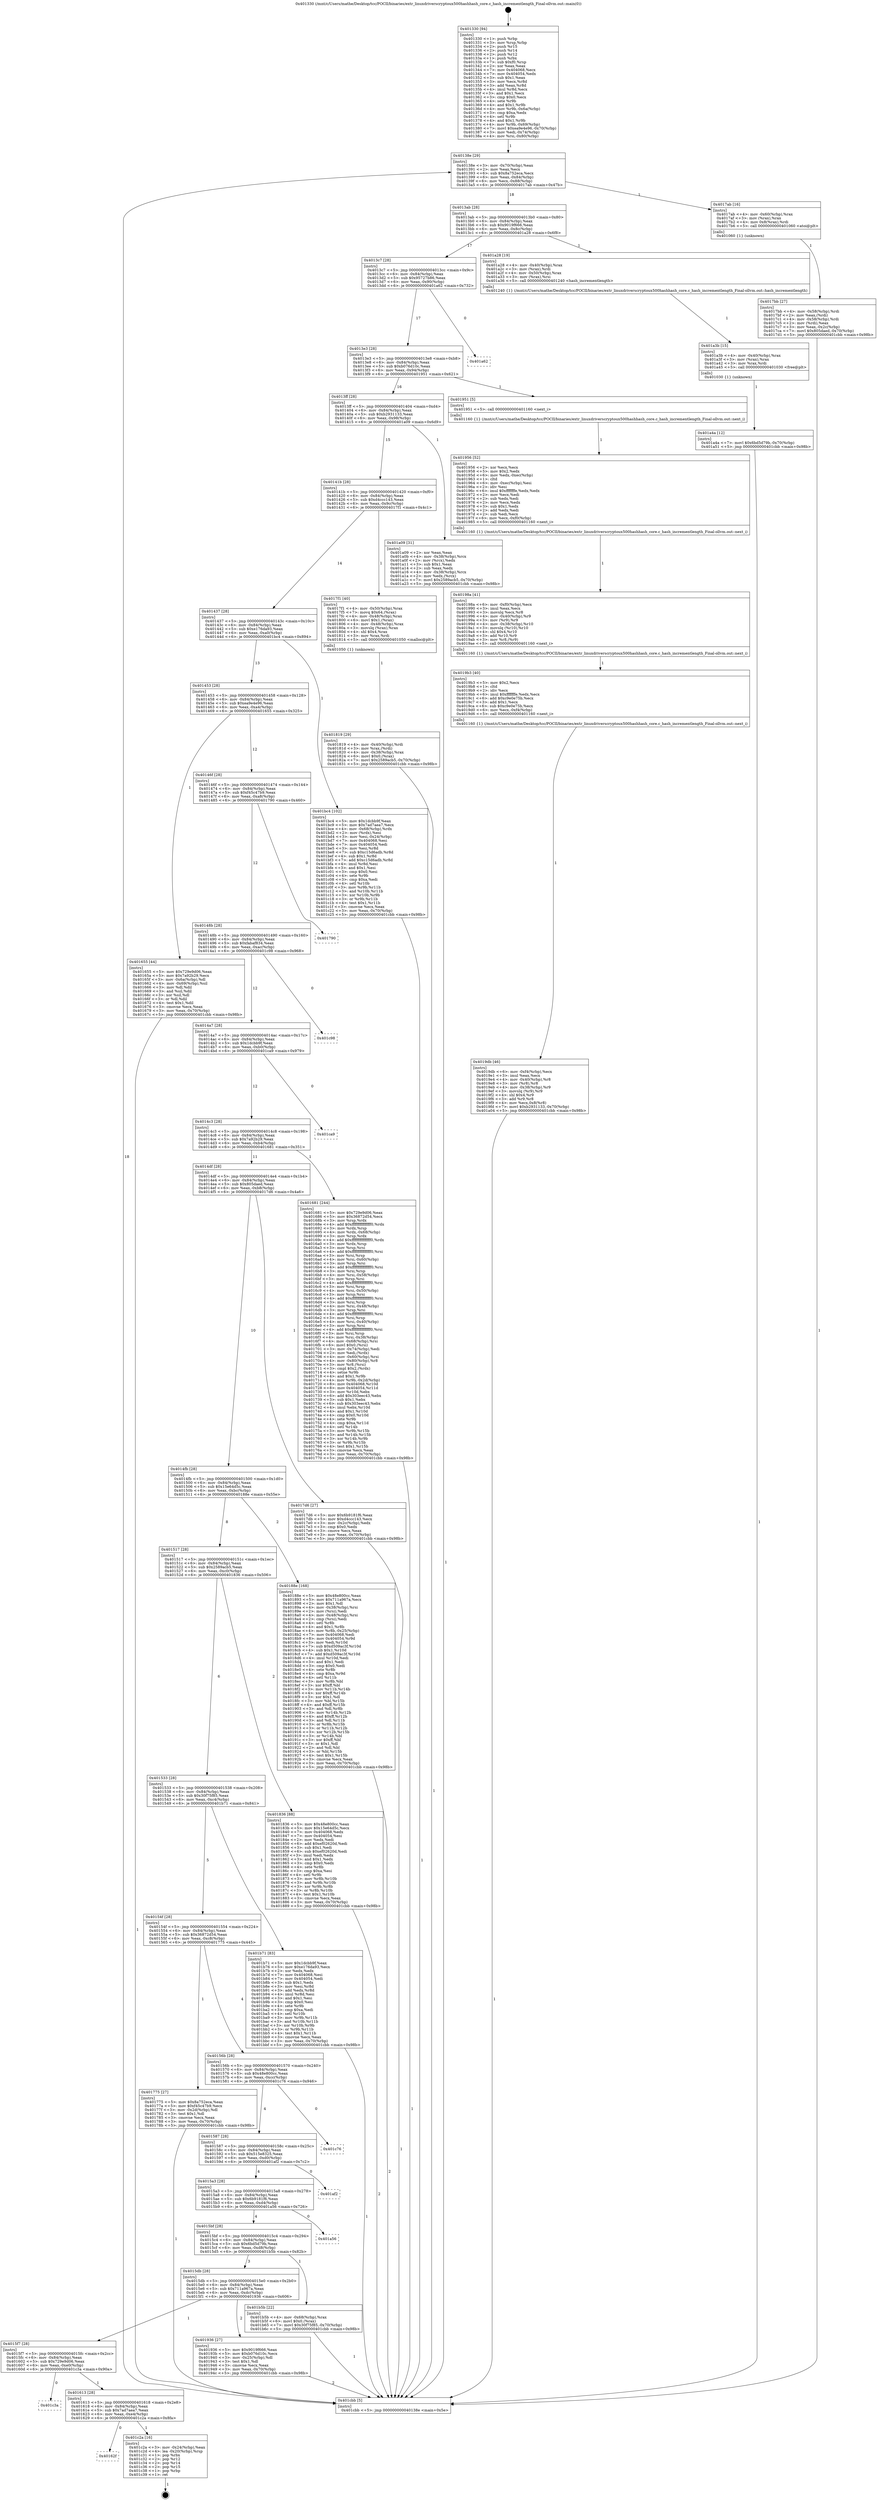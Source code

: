 digraph "0x401330" {
  label = "0x401330 (/mnt/c/Users/mathe/Desktop/tcc/POCII/binaries/extr_linuxdriverscryptoux500hashhash_core.c_hash_incrementlength_Final-ollvm.out::main(0))"
  labelloc = "t"
  node[shape=record]

  Entry [label="",width=0.3,height=0.3,shape=circle,fillcolor=black,style=filled]
  "0x40138e" [label="{
     0x40138e [29]\l
     | [instrs]\l
     &nbsp;&nbsp;0x40138e \<+3\>: mov -0x70(%rbp),%eax\l
     &nbsp;&nbsp;0x401391 \<+2\>: mov %eax,%ecx\l
     &nbsp;&nbsp;0x401393 \<+6\>: sub $0x8a752eca,%ecx\l
     &nbsp;&nbsp;0x401399 \<+6\>: mov %eax,-0x84(%rbp)\l
     &nbsp;&nbsp;0x40139f \<+6\>: mov %ecx,-0x88(%rbp)\l
     &nbsp;&nbsp;0x4013a5 \<+6\>: je 00000000004017ab \<main+0x47b\>\l
  }"]
  "0x4017ab" [label="{
     0x4017ab [16]\l
     | [instrs]\l
     &nbsp;&nbsp;0x4017ab \<+4\>: mov -0x60(%rbp),%rax\l
     &nbsp;&nbsp;0x4017af \<+3\>: mov (%rax),%rax\l
     &nbsp;&nbsp;0x4017b2 \<+4\>: mov 0x8(%rax),%rdi\l
     &nbsp;&nbsp;0x4017b6 \<+5\>: call 0000000000401060 \<atoi@plt\>\l
     | [calls]\l
     &nbsp;&nbsp;0x401060 \{1\} (unknown)\l
  }"]
  "0x4013ab" [label="{
     0x4013ab [28]\l
     | [instrs]\l
     &nbsp;&nbsp;0x4013ab \<+5\>: jmp 00000000004013b0 \<main+0x80\>\l
     &nbsp;&nbsp;0x4013b0 \<+6\>: mov -0x84(%rbp),%eax\l
     &nbsp;&nbsp;0x4013b6 \<+5\>: sub $0x9019f666,%eax\l
     &nbsp;&nbsp;0x4013bb \<+6\>: mov %eax,-0x8c(%rbp)\l
     &nbsp;&nbsp;0x4013c1 \<+6\>: je 0000000000401a28 \<main+0x6f8\>\l
  }"]
  Exit [label="",width=0.3,height=0.3,shape=circle,fillcolor=black,style=filled,peripheries=2]
  "0x401a28" [label="{
     0x401a28 [19]\l
     | [instrs]\l
     &nbsp;&nbsp;0x401a28 \<+4\>: mov -0x40(%rbp),%rax\l
     &nbsp;&nbsp;0x401a2c \<+3\>: mov (%rax),%rdi\l
     &nbsp;&nbsp;0x401a2f \<+4\>: mov -0x50(%rbp),%rax\l
     &nbsp;&nbsp;0x401a33 \<+3\>: mov (%rax),%rsi\l
     &nbsp;&nbsp;0x401a36 \<+5\>: call 0000000000401240 \<hash_incrementlength\>\l
     | [calls]\l
     &nbsp;&nbsp;0x401240 \{1\} (/mnt/c/Users/mathe/Desktop/tcc/POCII/binaries/extr_linuxdriverscryptoux500hashhash_core.c_hash_incrementlength_Final-ollvm.out::hash_incrementlength)\l
  }"]
  "0x4013c7" [label="{
     0x4013c7 [28]\l
     | [instrs]\l
     &nbsp;&nbsp;0x4013c7 \<+5\>: jmp 00000000004013cc \<main+0x9c\>\l
     &nbsp;&nbsp;0x4013cc \<+6\>: mov -0x84(%rbp),%eax\l
     &nbsp;&nbsp;0x4013d2 \<+5\>: sub $0x95727b86,%eax\l
     &nbsp;&nbsp;0x4013d7 \<+6\>: mov %eax,-0x90(%rbp)\l
     &nbsp;&nbsp;0x4013dd \<+6\>: je 0000000000401a62 \<main+0x732\>\l
  }"]
  "0x40162f" [label="{
     0x40162f\l
  }", style=dashed]
  "0x401a62" [label="{
     0x401a62\l
  }", style=dashed]
  "0x4013e3" [label="{
     0x4013e3 [28]\l
     | [instrs]\l
     &nbsp;&nbsp;0x4013e3 \<+5\>: jmp 00000000004013e8 \<main+0xb8\>\l
     &nbsp;&nbsp;0x4013e8 \<+6\>: mov -0x84(%rbp),%eax\l
     &nbsp;&nbsp;0x4013ee \<+5\>: sub $0xb076d10c,%eax\l
     &nbsp;&nbsp;0x4013f3 \<+6\>: mov %eax,-0x94(%rbp)\l
     &nbsp;&nbsp;0x4013f9 \<+6\>: je 0000000000401951 \<main+0x621\>\l
  }"]
  "0x401c2a" [label="{
     0x401c2a [16]\l
     | [instrs]\l
     &nbsp;&nbsp;0x401c2a \<+3\>: mov -0x24(%rbp),%eax\l
     &nbsp;&nbsp;0x401c2d \<+4\>: lea -0x20(%rbp),%rsp\l
     &nbsp;&nbsp;0x401c31 \<+1\>: pop %rbx\l
     &nbsp;&nbsp;0x401c32 \<+2\>: pop %r12\l
     &nbsp;&nbsp;0x401c34 \<+2\>: pop %r14\l
     &nbsp;&nbsp;0x401c36 \<+2\>: pop %r15\l
     &nbsp;&nbsp;0x401c38 \<+1\>: pop %rbp\l
     &nbsp;&nbsp;0x401c39 \<+1\>: ret\l
  }"]
  "0x401951" [label="{
     0x401951 [5]\l
     | [instrs]\l
     &nbsp;&nbsp;0x401951 \<+5\>: call 0000000000401160 \<next_i\>\l
     | [calls]\l
     &nbsp;&nbsp;0x401160 \{1\} (/mnt/c/Users/mathe/Desktop/tcc/POCII/binaries/extr_linuxdriverscryptoux500hashhash_core.c_hash_incrementlength_Final-ollvm.out::next_i)\l
  }"]
  "0x4013ff" [label="{
     0x4013ff [28]\l
     | [instrs]\l
     &nbsp;&nbsp;0x4013ff \<+5\>: jmp 0000000000401404 \<main+0xd4\>\l
     &nbsp;&nbsp;0x401404 \<+6\>: mov -0x84(%rbp),%eax\l
     &nbsp;&nbsp;0x40140a \<+5\>: sub $0xb2931133,%eax\l
     &nbsp;&nbsp;0x40140f \<+6\>: mov %eax,-0x98(%rbp)\l
     &nbsp;&nbsp;0x401415 \<+6\>: je 0000000000401a09 \<main+0x6d9\>\l
  }"]
  "0x401613" [label="{
     0x401613 [28]\l
     | [instrs]\l
     &nbsp;&nbsp;0x401613 \<+5\>: jmp 0000000000401618 \<main+0x2e8\>\l
     &nbsp;&nbsp;0x401618 \<+6\>: mov -0x84(%rbp),%eax\l
     &nbsp;&nbsp;0x40161e \<+5\>: sub $0x7ad7aea7,%eax\l
     &nbsp;&nbsp;0x401623 \<+6\>: mov %eax,-0xe4(%rbp)\l
     &nbsp;&nbsp;0x401629 \<+6\>: je 0000000000401c2a \<main+0x8fa\>\l
  }"]
  "0x401a09" [label="{
     0x401a09 [31]\l
     | [instrs]\l
     &nbsp;&nbsp;0x401a09 \<+2\>: xor %eax,%eax\l
     &nbsp;&nbsp;0x401a0b \<+4\>: mov -0x38(%rbp),%rcx\l
     &nbsp;&nbsp;0x401a0f \<+2\>: mov (%rcx),%edx\l
     &nbsp;&nbsp;0x401a11 \<+3\>: sub $0x1,%eax\l
     &nbsp;&nbsp;0x401a14 \<+2\>: sub %eax,%edx\l
     &nbsp;&nbsp;0x401a16 \<+4\>: mov -0x38(%rbp),%rcx\l
     &nbsp;&nbsp;0x401a1a \<+2\>: mov %edx,(%rcx)\l
     &nbsp;&nbsp;0x401a1c \<+7\>: movl $0x2589acb5,-0x70(%rbp)\l
     &nbsp;&nbsp;0x401a23 \<+5\>: jmp 0000000000401cbb \<main+0x98b\>\l
  }"]
  "0x40141b" [label="{
     0x40141b [28]\l
     | [instrs]\l
     &nbsp;&nbsp;0x40141b \<+5\>: jmp 0000000000401420 \<main+0xf0\>\l
     &nbsp;&nbsp;0x401420 \<+6\>: mov -0x84(%rbp),%eax\l
     &nbsp;&nbsp;0x401426 \<+5\>: sub $0xd4ccc143,%eax\l
     &nbsp;&nbsp;0x40142b \<+6\>: mov %eax,-0x9c(%rbp)\l
     &nbsp;&nbsp;0x401431 \<+6\>: je 00000000004017f1 \<main+0x4c1\>\l
  }"]
  "0x401c3a" [label="{
     0x401c3a\l
  }", style=dashed]
  "0x4017f1" [label="{
     0x4017f1 [40]\l
     | [instrs]\l
     &nbsp;&nbsp;0x4017f1 \<+4\>: mov -0x50(%rbp),%rax\l
     &nbsp;&nbsp;0x4017f5 \<+7\>: movq $0x64,(%rax)\l
     &nbsp;&nbsp;0x4017fc \<+4\>: mov -0x48(%rbp),%rax\l
     &nbsp;&nbsp;0x401800 \<+6\>: movl $0x1,(%rax)\l
     &nbsp;&nbsp;0x401806 \<+4\>: mov -0x48(%rbp),%rax\l
     &nbsp;&nbsp;0x40180a \<+3\>: movslq (%rax),%rax\l
     &nbsp;&nbsp;0x40180d \<+4\>: shl $0x4,%rax\l
     &nbsp;&nbsp;0x401811 \<+3\>: mov %rax,%rdi\l
     &nbsp;&nbsp;0x401814 \<+5\>: call 0000000000401050 \<malloc@plt\>\l
     | [calls]\l
     &nbsp;&nbsp;0x401050 \{1\} (unknown)\l
  }"]
  "0x401437" [label="{
     0x401437 [28]\l
     | [instrs]\l
     &nbsp;&nbsp;0x401437 \<+5\>: jmp 000000000040143c \<main+0x10c\>\l
     &nbsp;&nbsp;0x40143c \<+6\>: mov -0x84(%rbp),%eax\l
     &nbsp;&nbsp;0x401442 \<+5\>: sub $0xe176da93,%eax\l
     &nbsp;&nbsp;0x401447 \<+6\>: mov %eax,-0xa0(%rbp)\l
     &nbsp;&nbsp;0x40144d \<+6\>: je 0000000000401bc4 \<main+0x894\>\l
  }"]
  "0x401a4a" [label="{
     0x401a4a [12]\l
     | [instrs]\l
     &nbsp;&nbsp;0x401a4a \<+7\>: movl $0x6bd5d79b,-0x70(%rbp)\l
     &nbsp;&nbsp;0x401a51 \<+5\>: jmp 0000000000401cbb \<main+0x98b\>\l
  }"]
  "0x401bc4" [label="{
     0x401bc4 [102]\l
     | [instrs]\l
     &nbsp;&nbsp;0x401bc4 \<+5\>: mov $0x1dcbb9f,%eax\l
     &nbsp;&nbsp;0x401bc9 \<+5\>: mov $0x7ad7aea7,%ecx\l
     &nbsp;&nbsp;0x401bce \<+4\>: mov -0x68(%rbp),%rdx\l
     &nbsp;&nbsp;0x401bd2 \<+2\>: mov (%rdx),%esi\l
     &nbsp;&nbsp;0x401bd4 \<+3\>: mov %esi,-0x24(%rbp)\l
     &nbsp;&nbsp;0x401bd7 \<+7\>: mov 0x404068,%esi\l
     &nbsp;&nbsp;0x401bde \<+7\>: mov 0x404054,%edi\l
     &nbsp;&nbsp;0x401be5 \<+3\>: mov %esi,%r8d\l
     &nbsp;&nbsp;0x401be8 \<+7\>: sub $0xc15d6adb,%r8d\l
     &nbsp;&nbsp;0x401bef \<+4\>: sub $0x1,%r8d\l
     &nbsp;&nbsp;0x401bf3 \<+7\>: add $0xc15d6adb,%r8d\l
     &nbsp;&nbsp;0x401bfa \<+4\>: imul %r8d,%esi\l
     &nbsp;&nbsp;0x401bfe \<+3\>: and $0x1,%esi\l
     &nbsp;&nbsp;0x401c01 \<+3\>: cmp $0x0,%esi\l
     &nbsp;&nbsp;0x401c04 \<+4\>: sete %r9b\l
     &nbsp;&nbsp;0x401c08 \<+3\>: cmp $0xa,%edi\l
     &nbsp;&nbsp;0x401c0b \<+4\>: setl %r10b\l
     &nbsp;&nbsp;0x401c0f \<+3\>: mov %r9b,%r11b\l
     &nbsp;&nbsp;0x401c12 \<+3\>: and %r10b,%r11b\l
     &nbsp;&nbsp;0x401c15 \<+3\>: xor %r10b,%r9b\l
     &nbsp;&nbsp;0x401c18 \<+3\>: or %r9b,%r11b\l
     &nbsp;&nbsp;0x401c1b \<+4\>: test $0x1,%r11b\l
     &nbsp;&nbsp;0x401c1f \<+3\>: cmovne %ecx,%eax\l
     &nbsp;&nbsp;0x401c22 \<+3\>: mov %eax,-0x70(%rbp)\l
     &nbsp;&nbsp;0x401c25 \<+5\>: jmp 0000000000401cbb \<main+0x98b\>\l
  }"]
  "0x401453" [label="{
     0x401453 [28]\l
     | [instrs]\l
     &nbsp;&nbsp;0x401453 \<+5\>: jmp 0000000000401458 \<main+0x128\>\l
     &nbsp;&nbsp;0x401458 \<+6\>: mov -0x84(%rbp),%eax\l
     &nbsp;&nbsp;0x40145e \<+5\>: sub $0xea9e4e96,%eax\l
     &nbsp;&nbsp;0x401463 \<+6\>: mov %eax,-0xa4(%rbp)\l
     &nbsp;&nbsp;0x401469 \<+6\>: je 0000000000401655 \<main+0x325\>\l
  }"]
  "0x401a3b" [label="{
     0x401a3b [15]\l
     | [instrs]\l
     &nbsp;&nbsp;0x401a3b \<+4\>: mov -0x40(%rbp),%rax\l
     &nbsp;&nbsp;0x401a3f \<+3\>: mov (%rax),%rax\l
     &nbsp;&nbsp;0x401a42 \<+3\>: mov %rax,%rdi\l
     &nbsp;&nbsp;0x401a45 \<+5\>: call 0000000000401030 \<free@plt\>\l
     | [calls]\l
     &nbsp;&nbsp;0x401030 \{1\} (unknown)\l
  }"]
  "0x401655" [label="{
     0x401655 [44]\l
     | [instrs]\l
     &nbsp;&nbsp;0x401655 \<+5\>: mov $0x729e9d06,%eax\l
     &nbsp;&nbsp;0x40165a \<+5\>: mov $0x7a92b29,%ecx\l
     &nbsp;&nbsp;0x40165f \<+3\>: mov -0x6a(%rbp),%dl\l
     &nbsp;&nbsp;0x401662 \<+4\>: mov -0x69(%rbp),%sil\l
     &nbsp;&nbsp;0x401666 \<+3\>: mov %dl,%dil\l
     &nbsp;&nbsp;0x401669 \<+3\>: and %sil,%dil\l
     &nbsp;&nbsp;0x40166c \<+3\>: xor %sil,%dl\l
     &nbsp;&nbsp;0x40166f \<+3\>: or %dl,%dil\l
     &nbsp;&nbsp;0x401672 \<+4\>: test $0x1,%dil\l
     &nbsp;&nbsp;0x401676 \<+3\>: cmovne %ecx,%eax\l
     &nbsp;&nbsp;0x401679 \<+3\>: mov %eax,-0x70(%rbp)\l
     &nbsp;&nbsp;0x40167c \<+5\>: jmp 0000000000401cbb \<main+0x98b\>\l
  }"]
  "0x40146f" [label="{
     0x40146f [28]\l
     | [instrs]\l
     &nbsp;&nbsp;0x40146f \<+5\>: jmp 0000000000401474 \<main+0x144\>\l
     &nbsp;&nbsp;0x401474 \<+6\>: mov -0x84(%rbp),%eax\l
     &nbsp;&nbsp;0x40147a \<+5\>: sub $0xf45c47b9,%eax\l
     &nbsp;&nbsp;0x40147f \<+6\>: mov %eax,-0xa8(%rbp)\l
     &nbsp;&nbsp;0x401485 \<+6\>: je 0000000000401790 \<main+0x460\>\l
  }"]
  "0x401cbb" [label="{
     0x401cbb [5]\l
     | [instrs]\l
     &nbsp;&nbsp;0x401cbb \<+5\>: jmp 000000000040138e \<main+0x5e\>\l
  }"]
  "0x401330" [label="{
     0x401330 [94]\l
     | [instrs]\l
     &nbsp;&nbsp;0x401330 \<+1\>: push %rbp\l
     &nbsp;&nbsp;0x401331 \<+3\>: mov %rsp,%rbp\l
     &nbsp;&nbsp;0x401334 \<+2\>: push %r15\l
     &nbsp;&nbsp;0x401336 \<+2\>: push %r14\l
     &nbsp;&nbsp;0x401338 \<+2\>: push %r12\l
     &nbsp;&nbsp;0x40133a \<+1\>: push %rbx\l
     &nbsp;&nbsp;0x40133b \<+7\>: sub $0xf0,%rsp\l
     &nbsp;&nbsp;0x401342 \<+2\>: xor %eax,%eax\l
     &nbsp;&nbsp;0x401344 \<+7\>: mov 0x404068,%ecx\l
     &nbsp;&nbsp;0x40134b \<+7\>: mov 0x404054,%edx\l
     &nbsp;&nbsp;0x401352 \<+3\>: sub $0x1,%eax\l
     &nbsp;&nbsp;0x401355 \<+3\>: mov %ecx,%r8d\l
     &nbsp;&nbsp;0x401358 \<+3\>: add %eax,%r8d\l
     &nbsp;&nbsp;0x40135b \<+4\>: imul %r8d,%ecx\l
     &nbsp;&nbsp;0x40135f \<+3\>: and $0x1,%ecx\l
     &nbsp;&nbsp;0x401362 \<+3\>: cmp $0x0,%ecx\l
     &nbsp;&nbsp;0x401365 \<+4\>: sete %r9b\l
     &nbsp;&nbsp;0x401369 \<+4\>: and $0x1,%r9b\l
     &nbsp;&nbsp;0x40136d \<+4\>: mov %r9b,-0x6a(%rbp)\l
     &nbsp;&nbsp;0x401371 \<+3\>: cmp $0xa,%edx\l
     &nbsp;&nbsp;0x401374 \<+4\>: setl %r9b\l
     &nbsp;&nbsp;0x401378 \<+4\>: and $0x1,%r9b\l
     &nbsp;&nbsp;0x40137c \<+4\>: mov %r9b,-0x69(%rbp)\l
     &nbsp;&nbsp;0x401380 \<+7\>: movl $0xea9e4e96,-0x70(%rbp)\l
     &nbsp;&nbsp;0x401387 \<+3\>: mov %edi,-0x74(%rbp)\l
     &nbsp;&nbsp;0x40138a \<+4\>: mov %rsi,-0x80(%rbp)\l
  }"]
  "0x4019db" [label="{
     0x4019db [46]\l
     | [instrs]\l
     &nbsp;&nbsp;0x4019db \<+6\>: mov -0xf4(%rbp),%ecx\l
     &nbsp;&nbsp;0x4019e1 \<+3\>: imul %eax,%ecx\l
     &nbsp;&nbsp;0x4019e4 \<+4\>: mov -0x40(%rbp),%r8\l
     &nbsp;&nbsp;0x4019e8 \<+3\>: mov (%r8),%r8\l
     &nbsp;&nbsp;0x4019eb \<+4\>: mov -0x38(%rbp),%r9\l
     &nbsp;&nbsp;0x4019ef \<+3\>: movslq (%r9),%r9\l
     &nbsp;&nbsp;0x4019f2 \<+4\>: shl $0x4,%r9\l
     &nbsp;&nbsp;0x4019f6 \<+3\>: add %r9,%r8\l
     &nbsp;&nbsp;0x4019f9 \<+4\>: mov %ecx,0x8(%r8)\l
     &nbsp;&nbsp;0x4019fd \<+7\>: movl $0xb2931133,-0x70(%rbp)\l
     &nbsp;&nbsp;0x401a04 \<+5\>: jmp 0000000000401cbb \<main+0x98b\>\l
  }"]
  "0x401790" [label="{
     0x401790\l
  }", style=dashed]
  "0x40148b" [label="{
     0x40148b [28]\l
     | [instrs]\l
     &nbsp;&nbsp;0x40148b \<+5\>: jmp 0000000000401490 \<main+0x160\>\l
     &nbsp;&nbsp;0x401490 \<+6\>: mov -0x84(%rbp),%eax\l
     &nbsp;&nbsp;0x401496 \<+5\>: sub $0xfabaf834,%eax\l
     &nbsp;&nbsp;0x40149b \<+6\>: mov %eax,-0xac(%rbp)\l
     &nbsp;&nbsp;0x4014a1 \<+6\>: je 0000000000401c98 \<main+0x968\>\l
  }"]
  "0x4019b3" [label="{
     0x4019b3 [40]\l
     | [instrs]\l
     &nbsp;&nbsp;0x4019b3 \<+5\>: mov $0x2,%ecx\l
     &nbsp;&nbsp;0x4019b8 \<+1\>: cltd\l
     &nbsp;&nbsp;0x4019b9 \<+2\>: idiv %ecx\l
     &nbsp;&nbsp;0x4019bb \<+6\>: imul $0xfffffffe,%edx,%ecx\l
     &nbsp;&nbsp;0x4019c1 \<+6\>: add $0xc9e0e75b,%ecx\l
     &nbsp;&nbsp;0x4019c7 \<+3\>: add $0x1,%ecx\l
     &nbsp;&nbsp;0x4019ca \<+6\>: sub $0xc9e0e75b,%ecx\l
     &nbsp;&nbsp;0x4019d0 \<+6\>: mov %ecx,-0xf4(%rbp)\l
     &nbsp;&nbsp;0x4019d6 \<+5\>: call 0000000000401160 \<next_i\>\l
     | [calls]\l
     &nbsp;&nbsp;0x401160 \{1\} (/mnt/c/Users/mathe/Desktop/tcc/POCII/binaries/extr_linuxdriverscryptoux500hashhash_core.c_hash_incrementlength_Final-ollvm.out::next_i)\l
  }"]
  "0x401c98" [label="{
     0x401c98\l
  }", style=dashed]
  "0x4014a7" [label="{
     0x4014a7 [28]\l
     | [instrs]\l
     &nbsp;&nbsp;0x4014a7 \<+5\>: jmp 00000000004014ac \<main+0x17c\>\l
     &nbsp;&nbsp;0x4014ac \<+6\>: mov -0x84(%rbp),%eax\l
     &nbsp;&nbsp;0x4014b2 \<+5\>: sub $0x1dcbb9f,%eax\l
     &nbsp;&nbsp;0x4014b7 \<+6\>: mov %eax,-0xb0(%rbp)\l
     &nbsp;&nbsp;0x4014bd \<+6\>: je 0000000000401ca9 \<main+0x979\>\l
  }"]
  "0x40198a" [label="{
     0x40198a [41]\l
     | [instrs]\l
     &nbsp;&nbsp;0x40198a \<+6\>: mov -0xf0(%rbp),%ecx\l
     &nbsp;&nbsp;0x401990 \<+3\>: imul %eax,%ecx\l
     &nbsp;&nbsp;0x401993 \<+3\>: movslq %ecx,%r8\l
     &nbsp;&nbsp;0x401996 \<+4\>: mov -0x40(%rbp),%r9\l
     &nbsp;&nbsp;0x40199a \<+3\>: mov (%r9),%r9\l
     &nbsp;&nbsp;0x40199d \<+4\>: mov -0x38(%rbp),%r10\l
     &nbsp;&nbsp;0x4019a1 \<+3\>: movslq (%r10),%r10\l
     &nbsp;&nbsp;0x4019a4 \<+4\>: shl $0x4,%r10\l
     &nbsp;&nbsp;0x4019a8 \<+3\>: add %r10,%r9\l
     &nbsp;&nbsp;0x4019ab \<+3\>: mov %r8,(%r9)\l
     &nbsp;&nbsp;0x4019ae \<+5\>: call 0000000000401160 \<next_i\>\l
     | [calls]\l
     &nbsp;&nbsp;0x401160 \{1\} (/mnt/c/Users/mathe/Desktop/tcc/POCII/binaries/extr_linuxdriverscryptoux500hashhash_core.c_hash_incrementlength_Final-ollvm.out::next_i)\l
  }"]
  "0x401ca9" [label="{
     0x401ca9\l
  }", style=dashed]
  "0x4014c3" [label="{
     0x4014c3 [28]\l
     | [instrs]\l
     &nbsp;&nbsp;0x4014c3 \<+5\>: jmp 00000000004014c8 \<main+0x198\>\l
     &nbsp;&nbsp;0x4014c8 \<+6\>: mov -0x84(%rbp),%eax\l
     &nbsp;&nbsp;0x4014ce \<+5\>: sub $0x7a92b29,%eax\l
     &nbsp;&nbsp;0x4014d3 \<+6\>: mov %eax,-0xb4(%rbp)\l
     &nbsp;&nbsp;0x4014d9 \<+6\>: je 0000000000401681 \<main+0x351\>\l
  }"]
  "0x401956" [label="{
     0x401956 [52]\l
     | [instrs]\l
     &nbsp;&nbsp;0x401956 \<+2\>: xor %ecx,%ecx\l
     &nbsp;&nbsp;0x401958 \<+5\>: mov $0x2,%edx\l
     &nbsp;&nbsp;0x40195d \<+6\>: mov %edx,-0xec(%rbp)\l
     &nbsp;&nbsp;0x401963 \<+1\>: cltd\l
     &nbsp;&nbsp;0x401964 \<+6\>: mov -0xec(%rbp),%esi\l
     &nbsp;&nbsp;0x40196a \<+2\>: idiv %esi\l
     &nbsp;&nbsp;0x40196c \<+6\>: imul $0xfffffffe,%edx,%edx\l
     &nbsp;&nbsp;0x401972 \<+2\>: mov %ecx,%edi\l
     &nbsp;&nbsp;0x401974 \<+2\>: sub %edx,%edi\l
     &nbsp;&nbsp;0x401976 \<+2\>: mov %ecx,%edx\l
     &nbsp;&nbsp;0x401978 \<+3\>: sub $0x1,%edx\l
     &nbsp;&nbsp;0x40197b \<+2\>: add %edx,%edi\l
     &nbsp;&nbsp;0x40197d \<+2\>: sub %edi,%ecx\l
     &nbsp;&nbsp;0x40197f \<+6\>: mov %ecx,-0xf0(%rbp)\l
     &nbsp;&nbsp;0x401985 \<+5\>: call 0000000000401160 \<next_i\>\l
     | [calls]\l
     &nbsp;&nbsp;0x401160 \{1\} (/mnt/c/Users/mathe/Desktop/tcc/POCII/binaries/extr_linuxdriverscryptoux500hashhash_core.c_hash_incrementlength_Final-ollvm.out::next_i)\l
  }"]
  "0x401681" [label="{
     0x401681 [244]\l
     | [instrs]\l
     &nbsp;&nbsp;0x401681 \<+5\>: mov $0x729e9d06,%eax\l
     &nbsp;&nbsp;0x401686 \<+5\>: mov $0x36872d54,%ecx\l
     &nbsp;&nbsp;0x40168b \<+3\>: mov %rsp,%rdx\l
     &nbsp;&nbsp;0x40168e \<+4\>: add $0xfffffffffffffff0,%rdx\l
     &nbsp;&nbsp;0x401692 \<+3\>: mov %rdx,%rsp\l
     &nbsp;&nbsp;0x401695 \<+4\>: mov %rdx,-0x68(%rbp)\l
     &nbsp;&nbsp;0x401699 \<+3\>: mov %rsp,%rdx\l
     &nbsp;&nbsp;0x40169c \<+4\>: add $0xfffffffffffffff0,%rdx\l
     &nbsp;&nbsp;0x4016a0 \<+3\>: mov %rdx,%rsp\l
     &nbsp;&nbsp;0x4016a3 \<+3\>: mov %rsp,%rsi\l
     &nbsp;&nbsp;0x4016a6 \<+4\>: add $0xfffffffffffffff0,%rsi\l
     &nbsp;&nbsp;0x4016aa \<+3\>: mov %rsi,%rsp\l
     &nbsp;&nbsp;0x4016ad \<+4\>: mov %rsi,-0x60(%rbp)\l
     &nbsp;&nbsp;0x4016b1 \<+3\>: mov %rsp,%rsi\l
     &nbsp;&nbsp;0x4016b4 \<+4\>: add $0xfffffffffffffff0,%rsi\l
     &nbsp;&nbsp;0x4016b8 \<+3\>: mov %rsi,%rsp\l
     &nbsp;&nbsp;0x4016bb \<+4\>: mov %rsi,-0x58(%rbp)\l
     &nbsp;&nbsp;0x4016bf \<+3\>: mov %rsp,%rsi\l
     &nbsp;&nbsp;0x4016c2 \<+4\>: add $0xfffffffffffffff0,%rsi\l
     &nbsp;&nbsp;0x4016c6 \<+3\>: mov %rsi,%rsp\l
     &nbsp;&nbsp;0x4016c9 \<+4\>: mov %rsi,-0x50(%rbp)\l
     &nbsp;&nbsp;0x4016cd \<+3\>: mov %rsp,%rsi\l
     &nbsp;&nbsp;0x4016d0 \<+4\>: add $0xfffffffffffffff0,%rsi\l
     &nbsp;&nbsp;0x4016d4 \<+3\>: mov %rsi,%rsp\l
     &nbsp;&nbsp;0x4016d7 \<+4\>: mov %rsi,-0x48(%rbp)\l
     &nbsp;&nbsp;0x4016db \<+3\>: mov %rsp,%rsi\l
     &nbsp;&nbsp;0x4016de \<+4\>: add $0xfffffffffffffff0,%rsi\l
     &nbsp;&nbsp;0x4016e2 \<+3\>: mov %rsi,%rsp\l
     &nbsp;&nbsp;0x4016e5 \<+4\>: mov %rsi,-0x40(%rbp)\l
     &nbsp;&nbsp;0x4016e9 \<+3\>: mov %rsp,%rsi\l
     &nbsp;&nbsp;0x4016ec \<+4\>: add $0xfffffffffffffff0,%rsi\l
     &nbsp;&nbsp;0x4016f0 \<+3\>: mov %rsi,%rsp\l
     &nbsp;&nbsp;0x4016f3 \<+4\>: mov %rsi,-0x38(%rbp)\l
     &nbsp;&nbsp;0x4016f7 \<+4\>: mov -0x68(%rbp),%rsi\l
     &nbsp;&nbsp;0x4016fb \<+6\>: movl $0x0,(%rsi)\l
     &nbsp;&nbsp;0x401701 \<+3\>: mov -0x74(%rbp),%edi\l
     &nbsp;&nbsp;0x401704 \<+2\>: mov %edi,(%rdx)\l
     &nbsp;&nbsp;0x401706 \<+4\>: mov -0x60(%rbp),%rsi\l
     &nbsp;&nbsp;0x40170a \<+4\>: mov -0x80(%rbp),%r8\l
     &nbsp;&nbsp;0x40170e \<+3\>: mov %r8,(%rsi)\l
     &nbsp;&nbsp;0x401711 \<+3\>: cmpl $0x2,(%rdx)\l
     &nbsp;&nbsp;0x401714 \<+4\>: setne %r9b\l
     &nbsp;&nbsp;0x401718 \<+4\>: and $0x1,%r9b\l
     &nbsp;&nbsp;0x40171c \<+4\>: mov %r9b,-0x2d(%rbp)\l
     &nbsp;&nbsp;0x401720 \<+8\>: mov 0x404068,%r10d\l
     &nbsp;&nbsp;0x401728 \<+8\>: mov 0x404054,%r11d\l
     &nbsp;&nbsp;0x401730 \<+3\>: mov %r10d,%ebx\l
     &nbsp;&nbsp;0x401733 \<+6\>: add $0x303eec43,%ebx\l
     &nbsp;&nbsp;0x401739 \<+3\>: sub $0x1,%ebx\l
     &nbsp;&nbsp;0x40173c \<+6\>: sub $0x303eec43,%ebx\l
     &nbsp;&nbsp;0x401742 \<+4\>: imul %ebx,%r10d\l
     &nbsp;&nbsp;0x401746 \<+4\>: and $0x1,%r10d\l
     &nbsp;&nbsp;0x40174a \<+4\>: cmp $0x0,%r10d\l
     &nbsp;&nbsp;0x40174e \<+4\>: sete %r9b\l
     &nbsp;&nbsp;0x401752 \<+4\>: cmp $0xa,%r11d\l
     &nbsp;&nbsp;0x401756 \<+4\>: setl %r14b\l
     &nbsp;&nbsp;0x40175a \<+3\>: mov %r9b,%r15b\l
     &nbsp;&nbsp;0x40175d \<+3\>: and %r14b,%r15b\l
     &nbsp;&nbsp;0x401760 \<+3\>: xor %r14b,%r9b\l
     &nbsp;&nbsp;0x401763 \<+3\>: or %r9b,%r15b\l
     &nbsp;&nbsp;0x401766 \<+4\>: test $0x1,%r15b\l
     &nbsp;&nbsp;0x40176a \<+3\>: cmovne %ecx,%eax\l
     &nbsp;&nbsp;0x40176d \<+3\>: mov %eax,-0x70(%rbp)\l
     &nbsp;&nbsp;0x401770 \<+5\>: jmp 0000000000401cbb \<main+0x98b\>\l
  }"]
  "0x4014df" [label="{
     0x4014df [28]\l
     | [instrs]\l
     &nbsp;&nbsp;0x4014df \<+5\>: jmp 00000000004014e4 \<main+0x1b4\>\l
     &nbsp;&nbsp;0x4014e4 \<+6\>: mov -0x84(%rbp),%eax\l
     &nbsp;&nbsp;0x4014ea \<+5\>: sub $0x805daed,%eax\l
     &nbsp;&nbsp;0x4014ef \<+6\>: mov %eax,-0xb8(%rbp)\l
     &nbsp;&nbsp;0x4014f5 \<+6\>: je 00000000004017d6 \<main+0x4a6\>\l
  }"]
  "0x4015f7" [label="{
     0x4015f7 [28]\l
     | [instrs]\l
     &nbsp;&nbsp;0x4015f7 \<+5\>: jmp 00000000004015fc \<main+0x2cc\>\l
     &nbsp;&nbsp;0x4015fc \<+6\>: mov -0x84(%rbp),%eax\l
     &nbsp;&nbsp;0x401602 \<+5\>: sub $0x729e9d06,%eax\l
     &nbsp;&nbsp;0x401607 \<+6\>: mov %eax,-0xe0(%rbp)\l
     &nbsp;&nbsp;0x40160d \<+6\>: je 0000000000401c3a \<main+0x90a\>\l
  }"]
  "0x401936" [label="{
     0x401936 [27]\l
     | [instrs]\l
     &nbsp;&nbsp;0x401936 \<+5\>: mov $0x9019f666,%eax\l
     &nbsp;&nbsp;0x40193b \<+5\>: mov $0xb076d10c,%ecx\l
     &nbsp;&nbsp;0x401940 \<+3\>: mov -0x25(%rbp),%dl\l
     &nbsp;&nbsp;0x401943 \<+3\>: test $0x1,%dl\l
     &nbsp;&nbsp;0x401946 \<+3\>: cmovne %ecx,%eax\l
     &nbsp;&nbsp;0x401949 \<+3\>: mov %eax,-0x70(%rbp)\l
     &nbsp;&nbsp;0x40194c \<+5\>: jmp 0000000000401cbb \<main+0x98b\>\l
  }"]
  "0x4017d6" [label="{
     0x4017d6 [27]\l
     | [instrs]\l
     &nbsp;&nbsp;0x4017d6 \<+5\>: mov $0x6b9181f6,%eax\l
     &nbsp;&nbsp;0x4017db \<+5\>: mov $0xd4ccc143,%ecx\l
     &nbsp;&nbsp;0x4017e0 \<+3\>: mov -0x2c(%rbp),%edx\l
     &nbsp;&nbsp;0x4017e3 \<+3\>: cmp $0x0,%edx\l
     &nbsp;&nbsp;0x4017e6 \<+3\>: cmove %ecx,%eax\l
     &nbsp;&nbsp;0x4017e9 \<+3\>: mov %eax,-0x70(%rbp)\l
     &nbsp;&nbsp;0x4017ec \<+5\>: jmp 0000000000401cbb \<main+0x98b\>\l
  }"]
  "0x4014fb" [label="{
     0x4014fb [28]\l
     | [instrs]\l
     &nbsp;&nbsp;0x4014fb \<+5\>: jmp 0000000000401500 \<main+0x1d0\>\l
     &nbsp;&nbsp;0x401500 \<+6\>: mov -0x84(%rbp),%eax\l
     &nbsp;&nbsp;0x401506 \<+5\>: sub $0x15e64d5c,%eax\l
     &nbsp;&nbsp;0x40150b \<+6\>: mov %eax,-0xbc(%rbp)\l
     &nbsp;&nbsp;0x401511 \<+6\>: je 000000000040188e \<main+0x55e\>\l
  }"]
  "0x4015db" [label="{
     0x4015db [28]\l
     | [instrs]\l
     &nbsp;&nbsp;0x4015db \<+5\>: jmp 00000000004015e0 \<main+0x2b0\>\l
     &nbsp;&nbsp;0x4015e0 \<+6\>: mov -0x84(%rbp),%eax\l
     &nbsp;&nbsp;0x4015e6 \<+5\>: sub $0x711a967a,%eax\l
     &nbsp;&nbsp;0x4015eb \<+6\>: mov %eax,-0xdc(%rbp)\l
     &nbsp;&nbsp;0x4015f1 \<+6\>: je 0000000000401936 \<main+0x606\>\l
  }"]
  "0x40188e" [label="{
     0x40188e [168]\l
     | [instrs]\l
     &nbsp;&nbsp;0x40188e \<+5\>: mov $0x48e800cc,%eax\l
     &nbsp;&nbsp;0x401893 \<+5\>: mov $0x711a967a,%ecx\l
     &nbsp;&nbsp;0x401898 \<+2\>: mov $0x1,%dl\l
     &nbsp;&nbsp;0x40189a \<+4\>: mov -0x38(%rbp),%rsi\l
     &nbsp;&nbsp;0x40189e \<+2\>: mov (%rsi),%edi\l
     &nbsp;&nbsp;0x4018a0 \<+4\>: mov -0x48(%rbp),%rsi\l
     &nbsp;&nbsp;0x4018a4 \<+2\>: cmp (%rsi),%edi\l
     &nbsp;&nbsp;0x4018a6 \<+4\>: setl %r8b\l
     &nbsp;&nbsp;0x4018aa \<+4\>: and $0x1,%r8b\l
     &nbsp;&nbsp;0x4018ae \<+4\>: mov %r8b,-0x25(%rbp)\l
     &nbsp;&nbsp;0x4018b2 \<+7\>: mov 0x404068,%edi\l
     &nbsp;&nbsp;0x4018b9 \<+8\>: mov 0x404054,%r9d\l
     &nbsp;&nbsp;0x4018c1 \<+3\>: mov %edi,%r10d\l
     &nbsp;&nbsp;0x4018c4 \<+7\>: sub $0xd509ac3f,%r10d\l
     &nbsp;&nbsp;0x4018cb \<+4\>: sub $0x1,%r10d\l
     &nbsp;&nbsp;0x4018cf \<+7\>: add $0xd509ac3f,%r10d\l
     &nbsp;&nbsp;0x4018d6 \<+4\>: imul %r10d,%edi\l
     &nbsp;&nbsp;0x4018da \<+3\>: and $0x1,%edi\l
     &nbsp;&nbsp;0x4018dd \<+3\>: cmp $0x0,%edi\l
     &nbsp;&nbsp;0x4018e0 \<+4\>: sete %r8b\l
     &nbsp;&nbsp;0x4018e4 \<+4\>: cmp $0xa,%r9d\l
     &nbsp;&nbsp;0x4018e8 \<+4\>: setl %r11b\l
     &nbsp;&nbsp;0x4018ec \<+3\>: mov %r8b,%bl\l
     &nbsp;&nbsp;0x4018ef \<+3\>: xor $0xff,%bl\l
     &nbsp;&nbsp;0x4018f2 \<+3\>: mov %r11b,%r14b\l
     &nbsp;&nbsp;0x4018f5 \<+4\>: xor $0xff,%r14b\l
     &nbsp;&nbsp;0x4018f9 \<+3\>: xor $0x1,%dl\l
     &nbsp;&nbsp;0x4018fc \<+3\>: mov %bl,%r15b\l
     &nbsp;&nbsp;0x4018ff \<+4\>: and $0xff,%r15b\l
     &nbsp;&nbsp;0x401903 \<+3\>: and %dl,%r8b\l
     &nbsp;&nbsp;0x401906 \<+3\>: mov %r14b,%r12b\l
     &nbsp;&nbsp;0x401909 \<+4\>: and $0xff,%r12b\l
     &nbsp;&nbsp;0x40190d \<+3\>: and %dl,%r11b\l
     &nbsp;&nbsp;0x401910 \<+3\>: or %r8b,%r15b\l
     &nbsp;&nbsp;0x401913 \<+3\>: or %r11b,%r12b\l
     &nbsp;&nbsp;0x401916 \<+3\>: xor %r12b,%r15b\l
     &nbsp;&nbsp;0x401919 \<+3\>: or %r14b,%bl\l
     &nbsp;&nbsp;0x40191c \<+3\>: xor $0xff,%bl\l
     &nbsp;&nbsp;0x40191f \<+3\>: or $0x1,%dl\l
     &nbsp;&nbsp;0x401922 \<+2\>: and %dl,%bl\l
     &nbsp;&nbsp;0x401924 \<+3\>: or %bl,%r15b\l
     &nbsp;&nbsp;0x401927 \<+4\>: test $0x1,%r15b\l
     &nbsp;&nbsp;0x40192b \<+3\>: cmovne %ecx,%eax\l
     &nbsp;&nbsp;0x40192e \<+3\>: mov %eax,-0x70(%rbp)\l
     &nbsp;&nbsp;0x401931 \<+5\>: jmp 0000000000401cbb \<main+0x98b\>\l
  }"]
  "0x401517" [label="{
     0x401517 [28]\l
     | [instrs]\l
     &nbsp;&nbsp;0x401517 \<+5\>: jmp 000000000040151c \<main+0x1ec\>\l
     &nbsp;&nbsp;0x40151c \<+6\>: mov -0x84(%rbp),%eax\l
     &nbsp;&nbsp;0x401522 \<+5\>: sub $0x2589acb5,%eax\l
     &nbsp;&nbsp;0x401527 \<+6\>: mov %eax,-0xc0(%rbp)\l
     &nbsp;&nbsp;0x40152d \<+6\>: je 0000000000401836 \<main+0x506\>\l
  }"]
  "0x401b5b" [label="{
     0x401b5b [22]\l
     | [instrs]\l
     &nbsp;&nbsp;0x401b5b \<+4\>: mov -0x68(%rbp),%rax\l
     &nbsp;&nbsp;0x401b5f \<+6\>: movl $0x0,(%rax)\l
     &nbsp;&nbsp;0x401b65 \<+7\>: movl $0x30f75f85,-0x70(%rbp)\l
     &nbsp;&nbsp;0x401b6c \<+5\>: jmp 0000000000401cbb \<main+0x98b\>\l
  }"]
  "0x401836" [label="{
     0x401836 [88]\l
     | [instrs]\l
     &nbsp;&nbsp;0x401836 \<+5\>: mov $0x48e800cc,%eax\l
     &nbsp;&nbsp;0x40183b \<+5\>: mov $0x15e64d5c,%ecx\l
     &nbsp;&nbsp;0x401840 \<+7\>: mov 0x404068,%edx\l
     &nbsp;&nbsp;0x401847 \<+7\>: mov 0x404054,%esi\l
     &nbsp;&nbsp;0x40184e \<+2\>: mov %edx,%edi\l
     &nbsp;&nbsp;0x401850 \<+6\>: add $0xef02620d,%edi\l
     &nbsp;&nbsp;0x401856 \<+3\>: sub $0x1,%edi\l
     &nbsp;&nbsp;0x401859 \<+6\>: sub $0xef02620d,%edi\l
     &nbsp;&nbsp;0x40185f \<+3\>: imul %edi,%edx\l
     &nbsp;&nbsp;0x401862 \<+3\>: and $0x1,%edx\l
     &nbsp;&nbsp;0x401865 \<+3\>: cmp $0x0,%edx\l
     &nbsp;&nbsp;0x401868 \<+4\>: sete %r8b\l
     &nbsp;&nbsp;0x40186c \<+3\>: cmp $0xa,%esi\l
     &nbsp;&nbsp;0x40186f \<+4\>: setl %r9b\l
     &nbsp;&nbsp;0x401873 \<+3\>: mov %r8b,%r10b\l
     &nbsp;&nbsp;0x401876 \<+3\>: and %r9b,%r10b\l
     &nbsp;&nbsp;0x401879 \<+3\>: xor %r9b,%r8b\l
     &nbsp;&nbsp;0x40187c \<+3\>: or %r8b,%r10b\l
     &nbsp;&nbsp;0x40187f \<+4\>: test $0x1,%r10b\l
     &nbsp;&nbsp;0x401883 \<+3\>: cmovne %ecx,%eax\l
     &nbsp;&nbsp;0x401886 \<+3\>: mov %eax,-0x70(%rbp)\l
     &nbsp;&nbsp;0x401889 \<+5\>: jmp 0000000000401cbb \<main+0x98b\>\l
  }"]
  "0x401533" [label="{
     0x401533 [28]\l
     | [instrs]\l
     &nbsp;&nbsp;0x401533 \<+5\>: jmp 0000000000401538 \<main+0x208\>\l
     &nbsp;&nbsp;0x401538 \<+6\>: mov -0x84(%rbp),%eax\l
     &nbsp;&nbsp;0x40153e \<+5\>: sub $0x30f75f85,%eax\l
     &nbsp;&nbsp;0x401543 \<+6\>: mov %eax,-0xc4(%rbp)\l
     &nbsp;&nbsp;0x401549 \<+6\>: je 0000000000401b71 \<main+0x841\>\l
  }"]
  "0x4015bf" [label="{
     0x4015bf [28]\l
     | [instrs]\l
     &nbsp;&nbsp;0x4015bf \<+5\>: jmp 00000000004015c4 \<main+0x294\>\l
     &nbsp;&nbsp;0x4015c4 \<+6\>: mov -0x84(%rbp),%eax\l
     &nbsp;&nbsp;0x4015ca \<+5\>: sub $0x6bd5d79b,%eax\l
     &nbsp;&nbsp;0x4015cf \<+6\>: mov %eax,-0xd8(%rbp)\l
     &nbsp;&nbsp;0x4015d5 \<+6\>: je 0000000000401b5b \<main+0x82b\>\l
  }"]
  "0x401b71" [label="{
     0x401b71 [83]\l
     | [instrs]\l
     &nbsp;&nbsp;0x401b71 \<+5\>: mov $0x1dcbb9f,%eax\l
     &nbsp;&nbsp;0x401b76 \<+5\>: mov $0xe176da93,%ecx\l
     &nbsp;&nbsp;0x401b7b \<+2\>: xor %edx,%edx\l
     &nbsp;&nbsp;0x401b7d \<+7\>: mov 0x404068,%esi\l
     &nbsp;&nbsp;0x401b84 \<+7\>: mov 0x404054,%edi\l
     &nbsp;&nbsp;0x401b8b \<+3\>: sub $0x1,%edx\l
     &nbsp;&nbsp;0x401b8e \<+3\>: mov %esi,%r8d\l
     &nbsp;&nbsp;0x401b91 \<+3\>: add %edx,%r8d\l
     &nbsp;&nbsp;0x401b94 \<+4\>: imul %r8d,%esi\l
     &nbsp;&nbsp;0x401b98 \<+3\>: and $0x1,%esi\l
     &nbsp;&nbsp;0x401b9b \<+3\>: cmp $0x0,%esi\l
     &nbsp;&nbsp;0x401b9e \<+4\>: sete %r9b\l
     &nbsp;&nbsp;0x401ba2 \<+3\>: cmp $0xa,%edi\l
     &nbsp;&nbsp;0x401ba5 \<+4\>: setl %r10b\l
     &nbsp;&nbsp;0x401ba9 \<+3\>: mov %r9b,%r11b\l
     &nbsp;&nbsp;0x401bac \<+3\>: and %r10b,%r11b\l
     &nbsp;&nbsp;0x401baf \<+3\>: xor %r10b,%r9b\l
     &nbsp;&nbsp;0x401bb2 \<+3\>: or %r9b,%r11b\l
     &nbsp;&nbsp;0x401bb5 \<+4\>: test $0x1,%r11b\l
     &nbsp;&nbsp;0x401bb9 \<+3\>: cmovne %ecx,%eax\l
     &nbsp;&nbsp;0x401bbc \<+3\>: mov %eax,-0x70(%rbp)\l
     &nbsp;&nbsp;0x401bbf \<+5\>: jmp 0000000000401cbb \<main+0x98b\>\l
  }"]
  "0x40154f" [label="{
     0x40154f [28]\l
     | [instrs]\l
     &nbsp;&nbsp;0x40154f \<+5\>: jmp 0000000000401554 \<main+0x224\>\l
     &nbsp;&nbsp;0x401554 \<+6\>: mov -0x84(%rbp),%eax\l
     &nbsp;&nbsp;0x40155a \<+5\>: sub $0x36872d54,%eax\l
     &nbsp;&nbsp;0x40155f \<+6\>: mov %eax,-0xc8(%rbp)\l
     &nbsp;&nbsp;0x401565 \<+6\>: je 0000000000401775 \<main+0x445\>\l
  }"]
  "0x401a56" [label="{
     0x401a56\l
  }", style=dashed]
  "0x401775" [label="{
     0x401775 [27]\l
     | [instrs]\l
     &nbsp;&nbsp;0x401775 \<+5\>: mov $0x8a752eca,%eax\l
     &nbsp;&nbsp;0x40177a \<+5\>: mov $0xf45c47b9,%ecx\l
     &nbsp;&nbsp;0x40177f \<+3\>: mov -0x2d(%rbp),%dl\l
     &nbsp;&nbsp;0x401782 \<+3\>: test $0x1,%dl\l
     &nbsp;&nbsp;0x401785 \<+3\>: cmovne %ecx,%eax\l
     &nbsp;&nbsp;0x401788 \<+3\>: mov %eax,-0x70(%rbp)\l
     &nbsp;&nbsp;0x40178b \<+5\>: jmp 0000000000401cbb \<main+0x98b\>\l
  }"]
  "0x40156b" [label="{
     0x40156b [28]\l
     | [instrs]\l
     &nbsp;&nbsp;0x40156b \<+5\>: jmp 0000000000401570 \<main+0x240\>\l
     &nbsp;&nbsp;0x401570 \<+6\>: mov -0x84(%rbp),%eax\l
     &nbsp;&nbsp;0x401576 \<+5\>: sub $0x48e800cc,%eax\l
     &nbsp;&nbsp;0x40157b \<+6\>: mov %eax,-0xcc(%rbp)\l
     &nbsp;&nbsp;0x401581 \<+6\>: je 0000000000401c76 \<main+0x946\>\l
  }"]
  "0x4017bb" [label="{
     0x4017bb [27]\l
     | [instrs]\l
     &nbsp;&nbsp;0x4017bb \<+4\>: mov -0x58(%rbp),%rdi\l
     &nbsp;&nbsp;0x4017bf \<+2\>: mov %eax,(%rdi)\l
     &nbsp;&nbsp;0x4017c1 \<+4\>: mov -0x58(%rbp),%rdi\l
     &nbsp;&nbsp;0x4017c5 \<+2\>: mov (%rdi),%eax\l
     &nbsp;&nbsp;0x4017c7 \<+3\>: mov %eax,-0x2c(%rbp)\l
     &nbsp;&nbsp;0x4017ca \<+7\>: movl $0x805daed,-0x70(%rbp)\l
     &nbsp;&nbsp;0x4017d1 \<+5\>: jmp 0000000000401cbb \<main+0x98b\>\l
  }"]
  "0x401819" [label="{
     0x401819 [29]\l
     | [instrs]\l
     &nbsp;&nbsp;0x401819 \<+4\>: mov -0x40(%rbp),%rdi\l
     &nbsp;&nbsp;0x40181d \<+3\>: mov %rax,(%rdi)\l
     &nbsp;&nbsp;0x401820 \<+4\>: mov -0x38(%rbp),%rax\l
     &nbsp;&nbsp;0x401824 \<+6\>: movl $0x0,(%rax)\l
     &nbsp;&nbsp;0x40182a \<+7\>: movl $0x2589acb5,-0x70(%rbp)\l
     &nbsp;&nbsp;0x401831 \<+5\>: jmp 0000000000401cbb \<main+0x98b\>\l
  }"]
  "0x4015a3" [label="{
     0x4015a3 [28]\l
     | [instrs]\l
     &nbsp;&nbsp;0x4015a3 \<+5\>: jmp 00000000004015a8 \<main+0x278\>\l
     &nbsp;&nbsp;0x4015a8 \<+6\>: mov -0x84(%rbp),%eax\l
     &nbsp;&nbsp;0x4015ae \<+5\>: sub $0x6b9181f6,%eax\l
     &nbsp;&nbsp;0x4015b3 \<+6\>: mov %eax,-0xd4(%rbp)\l
     &nbsp;&nbsp;0x4015b9 \<+6\>: je 0000000000401a56 \<main+0x726\>\l
  }"]
  "0x401c76" [label="{
     0x401c76\l
  }", style=dashed]
  "0x401587" [label="{
     0x401587 [28]\l
     | [instrs]\l
     &nbsp;&nbsp;0x401587 \<+5\>: jmp 000000000040158c \<main+0x25c\>\l
     &nbsp;&nbsp;0x40158c \<+6\>: mov -0x84(%rbp),%eax\l
     &nbsp;&nbsp;0x401592 \<+5\>: sub $0x515e8325,%eax\l
     &nbsp;&nbsp;0x401597 \<+6\>: mov %eax,-0xd0(%rbp)\l
     &nbsp;&nbsp;0x40159d \<+6\>: je 0000000000401af2 \<main+0x7c2\>\l
  }"]
  "0x401af2" [label="{
     0x401af2\l
  }", style=dashed]
  Entry -> "0x401330" [label=" 1"]
  "0x40138e" -> "0x4017ab" [label=" 1"]
  "0x40138e" -> "0x4013ab" [label=" 18"]
  "0x401c2a" -> Exit [label=" 1"]
  "0x4013ab" -> "0x401a28" [label=" 1"]
  "0x4013ab" -> "0x4013c7" [label=" 17"]
  "0x401613" -> "0x40162f" [label=" 0"]
  "0x4013c7" -> "0x401a62" [label=" 0"]
  "0x4013c7" -> "0x4013e3" [label=" 17"]
  "0x401613" -> "0x401c2a" [label=" 1"]
  "0x4013e3" -> "0x401951" [label=" 1"]
  "0x4013e3" -> "0x4013ff" [label=" 16"]
  "0x4015f7" -> "0x401613" [label=" 1"]
  "0x4013ff" -> "0x401a09" [label=" 1"]
  "0x4013ff" -> "0x40141b" [label=" 15"]
  "0x4015f7" -> "0x401c3a" [label=" 0"]
  "0x40141b" -> "0x4017f1" [label=" 1"]
  "0x40141b" -> "0x401437" [label=" 14"]
  "0x401bc4" -> "0x401cbb" [label=" 1"]
  "0x401437" -> "0x401bc4" [label=" 1"]
  "0x401437" -> "0x401453" [label=" 13"]
  "0x401b71" -> "0x401cbb" [label=" 1"]
  "0x401453" -> "0x401655" [label=" 1"]
  "0x401453" -> "0x40146f" [label=" 12"]
  "0x401655" -> "0x401cbb" [label=" 1"]
  "0x401330" -> "0x40138e" [label=" 1"]
  "0x401cbb" -> "0x40138e" [label=" 18"]
  "0x401b5b" -> "0x401cbb" [label=" 1"]
  "0x40146f" -> "0x401790" [label=" 0"]
  "0x40146f" -> "0x40148b" [label=" 12"]
  "0x401a4a" -> "0x401cbb" [label=" 1"]
  "0x40148b" -> "0x401c98" [label=" 0"]
  "0x40148b" -> "0x4014a7" [label=" 12"]
  "0x401a3b" -> "0x401a4a" [label=" 1"]
  "0x4014a7" -> "0x401ca9" [label=" 0"]
  "0x4014a7" -> "0x4014c3" [label=" 12"]
  "0x401a28" -> "0x401a3b" [label=" 1"]
  "0x4014c3" -> "0x401681" [label=" 1"]
  "0x4014c3" -> "0x4014df" [label=" 11"]
  "0x401a09" -> "0x401cbb" [label=" 1"]
  "0x401681" -> "0x401cbb" [label=" 1"]
  "0x4019db" -> "0x401cbb" [label=" 1"]
  "0x4014df" -> "0x4017d6" [label=" 1"]
  "0x4014df" -> "0x4014fb" [label=" 10"]
  "0x4019b3" -> "0x4019db" [label=" 1"]
  "0x4014fb" -> "0x40188e" [label=" 2"]
  "0x4014fb" -> "0x401517" [label=" 8"]
  "0x401956" -> "0x40198a" [label=" 1"]
  "0x401517" -> "0x401836" [label=" 2"]
  "0x401517" -> "0x401533" [label=" 6"]
  "0x401951" -> "0x401956" [label=" 1"]
  "0x401533" -> "0x401b71" [label=" 1"]
  "0x401533" -> "0x40154f" [label=" 5"]
  "0x4015db" -> "0x4015f7" [label=" 1"]
  "0x40154f" -> "0x401775" [label=" 1"]
  "0x40154f" -> "0x40156b" [label=" 4"]
  "0x401775" -> "0x401cbb" [label=" 1"]
  "0x4017ab" -> "0x4017bb" [label=" 1"]
  "0x4017bb" -> "0x401cbb" [label=" 1"]
  "0x4017d6" -> "0x401cbb" [label=" 1"]
  "0x4017f1" -> "0x401819" [label=" 1"]
  "0x401819" -> "0x401cbb" [label=" 1"]
  "0x401836" -> "0x401cbb" [label=" 2"]
  "0x40188e" -> "0x401cbb" [label=" 2"]
  "0x4015db" -> "0x401936" [label=" 2"]
  "0x40156b" -> "0x401c76" [label=" 0"]
  "0x40156b" -> "0x401587" [label=" 4"]
  "0x4015bf" -> "0x4015db" [label=" 3"]
  "0x401587" -> "0x401af2" [label=" 0"]
  "0x401587" -> "0x4015a3" [label=" 4"]
  "0x40198a" -> "0x4019b3" [label=" 1"]
  "0x4015a3" -> "0x401a56" [label=" 0"]
  "0x4015a3" -> "0x4015bf" [label=" 4"]
  "0x401936" -> "0x401cbb" [label=" 2"]
  "0x4015bf" -> "0x401b5b" [label=" 1"]
}
